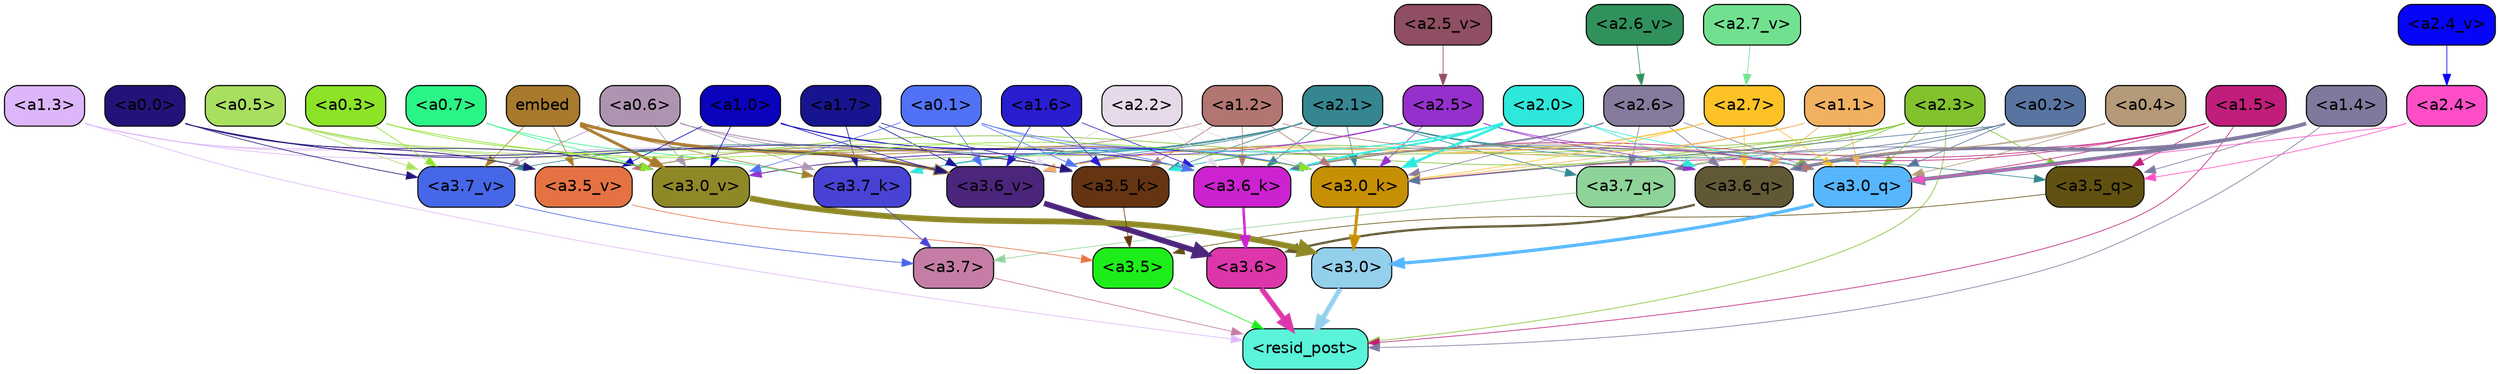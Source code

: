 strict digraph "" {
	graph [bgcolor=transparent,
		layout=dot,
		overlap=false,
		splines=true
	];
	"<a3.7>"	[color=black,
		fillcolor="#c57da6",
		fontname=Helvetica,
		shape=box,
		style="filled, rounded"];
	"<resid_post>"	[color=black,
		fillcolor="#59f4da",
		fontname=Helvetica,
		shape=box,
		style="filled, rounded"];
	"<a3.7>" -> "<resid_post>"	[color="#c57da6",
		penwidth=0.6239100098609924];
	"<a3.6>"	[color=black,
		fillcolor="#dd36aa",
		fontname=Helvetica,
		shape=box,
		style="filled, rounded"];
	"<a3.6>" -> "<resid_post>"	[color="#dd36aa",
		penwidth=4.569062113761902];
	"<a3.5>"	[color=black,
		fillcolor="#1dee19",
		fontname=Helvetica,
		shape=box,
		style="filled, rounded"];
	"<a3.5>" -> "<resid_post>"	[color="#1dee19",
		penwidth=0.6];
	"<a3.0>"	[color=black,
		fillcolor="#94d0ec",
		fontname=Helvetica,
		shape=box,
		style="filled, rounded"];
	"<a3.0>" -> "<resid_post>"	[color="#94d0ec",
		penwidth=4.283544182777405];
	"<a2.3>"	[color=black,
		fillcolor="#81c22d",
		fontname=Helvetica,
		shape=box,
		style="filled, rounded"];
	"<a2.3>" -> "<resid_post>"	[color="#81c22d",
		penwidth=0.6];
	"<a3.7_q>"	[color=black,
		fillcolor="#8ed398",
		fontname=Helvetica,
		shape=box,
		style="filled, rounded"];
	"<a2.3>" -> "<a3.7_q>"	[color="#81c22d",
		penwidth=0.6];
	"<a3.6_q>"	[color=black,
		fillcolor="#615936",
		fontname=Helvetica,
		shape=box,
		style="filled, rounded"];
	"<a2.3>" -> "<a3.6_q>"	[color="#81c22d",
		penwidth=0.6];
	"<a3.5_q>"	[color=black,
		fillcolor="#615111",
		fontname=Helvetica,
		shape=box,
		style="filled, rounded"];
	"<a2.3>" -> "<a3.5_q>"	[color="#81c22d",
		penwidth=0.6];
	"<a3.0_q>"	[color=black,
		fillcolor="#56b6fe",
		fontname=Helvetica,
		shape=box,
		style="filled, rounded"];
	"<a2.3>" -> "<a3.0_q>"	[color="#81c22d",
		penwidth=0.6];
	"<a3.0_k>"	[color=black,
		fillcolor="#c68f04",
		fontname=Helvetica,
		shape=box,
		style="filled, rounded"];
	"<a2.3>" -> "<a3.0_k>"	[color="#81c22d",
		penwidth=0.6];
	"<a3.6_v>"	[color=black,
		fillcolor="#4c257c",
		fontname=Helvetica,
		shape=box,
		style="filled, rounded"];
	"<a2.3>" -> "<a3.6_v>"	[color="#81c22d",
		penwidth=0.6];
	"<a3.5_v>"	[color=black,
		fillcolor="#e57243",
		fontname=Helvetica,
		shape=box,
		style="filled, rounded"];
	"<a2.3>" -> "<a3.5_v>"	[color="#81c22d",
		penwidth=0.6];
	"<a3.0_v>"	[color=black,
		fillcolor="#8f8827",
		fontname=Helvetica,
		shape=box,
		style="filled, rounded"];
	"<a2.3>" -> "<a3.0_v>"	[color="#81c22d",
		penwidth=0.6];
	"<a1.5>"	[color=black,
		fillcolor="#c11d7b",
		fontname=Helvetica,
		shape=box,
		style="filled, rounded"];
	"<a1.5>" -> "<resid_post>"	[color="#c11d7b",
		penwidth=0.6];
	"<a1.5>" -> "<a3.6_q>"	[color="#c11d7b",
		penwidth=0.6];
	"<a1.5>" -> "<a3.5_q>"	[color="#c11d7b",
		penwidth=0.6];
	"<a1.5>" -> "<a3.0_q>"	[color="#c11d7b",
		penwidth=0.6];
	"<a3.6_k>"	[color=black,
		fillcolor="#cc22d0",
		fontname=Helvetica,
		shape=box,
		style="filled, rounded"];
	"<a1.5>" -> "<a3.6_k>"	[color="#c11d7b",
		penwidth=0.6];
	"<a1.5>" -> "<a3.0_k>"	[color="#c11d7b",
		penwidth=0.6];
	"<a1.4>"	[color=black,
		fillcolor="#7e799d",
		fontname=Helvetica,
		shape=box,
		style="filled, rounded"];
	"<a1.4>" -> "<resid_post>"	[color="#7e799d",
		penwidth=0.6];
	"<a1.4>" -> "<a3.7_q>"	[color="#7e799d",
		penwidth=0.6];
	"<a1.4>" -> "<a3.6_q>"	[color="#7e799d",
		penwidth=2.7536282539367676];
	"<a1.4>" -> "<a3.5_q>"	[color="#7e799d",
		penwidth=0.6];
	"<a1.4>" -> "<a3.0_q>"	[color="#7e799d",
		penwidth=3.3369133472442627];
	"<a1.3>"	[color=black,
		fillcolor="#ddb6fa",
		fontname=Helvetica,
		shape=box,
		style="filled, rounded"];
	"<a1.3>" -> "<resid_post>"	[color="#ddb6fa",
		penwidth=0.6];
	"<a1.3>" -> "<a3.6_v>"	[color="#ddb6fa",
		penwidth=0.6];
	"<a1.3>" -> "<a3.5_v>"	[color="#ddb6fa",
		penwidth=0.6];
	"<a1.3>" -> "<a3.0_v>"	[color="#ddb6fa",
		penwidth=0.6];
	"<a3.7_q>" -> "<a3.7>"	[color="#8ed398",
		penwidth=0.6];
	"<a3.6_q>" -> "<a3.6>"	[color="#615936",
		penwidth=2.0344843566417694];
	"<a3.5_q>" -> "<a3.5>"	[color="#615111",
		penwidth=0.6];
	"<a3.0_q>" -> "<a3.0>"	[color="#56b6fe",
		penwidth=2.863015294075012];
	"<a3.7_k>"	[color=black,
		fillcolor="#4843d4",
		fontname=Helvetica,
		shape=box,
		style="filled, rounded"];
	"<a3.7_k>" -> "<a3.7>"	[color="#4843d4",
		penwidth=0.6];
	"<a3.6_k>" -> "<a3.6>"	[color="#cc22d0",
		penwidth=2.1770318150520325];
	"<a3.5_k>"	[color=black,
		fillcolor="#653413",
		fontname=Helvetica,
		shape=box,
		style="filled, rounded"];
	"<a3.5_k>" -> "<a3.5>"	[color="#653413",
		penwidth=0.6];
	"<a3.0_k>" -> "<a3.0>"	[color="#c68f04",
		penwidth=2.6323853135108948];
	"<a3.7_v>"	[color=black,
		fillcolor="#4667e7",
		fontname=Helvetica,
		shape=box,
		style="filled, rounded"];
	"<a3.7_v>" -> "<a3.7>"	[color="#4667e7",
		penwidth=0.6];
	"<a3.6_v>" -> "<a3.6>"	[color="#4c257c",
		penwidth=4.972373723983765];
	"<a3.5_v>" -> "<a3.5>"	[color="#e57243",
		penwidth=0.6];
	"<a3.0_v>" -> "<a3.0>"	[color="#8f8827",
		penwidth=5.1638524532318115];
	"<a2.6>"	[color=black,
		fillcolor="#867a9d",
		fontname=Helvetica,
		shape=box,
		style="filled, rounded"];
	"<a2.6>" -> "<a3.7_q>"	[color="#867a9d",
		penwidth=0.6];
	"<a2.6>" -> "<a3.6_q>"	[color="#867a9d",
		penwidth=0.6];
	"<a2.6>" -> "<a3.0_q>"	[color="#867a9d",
		penwidth=0.6];
	"<a2.6>" -> "<a3.7_k>"	[color="#867a9d",
		penwidth=0.6];
	"<a2.6>" -> "<a3.6_k>"	[color="#867a9d",
		penwidth=0.6];
	"<a2.6>" -> "<a3.5_k>"	[color="#867a9d",
		penwidth=0.6];
	"<a2.6>" -> "<a3.0_k>"	[color="#867a9d",
		penwidth=0.6];
	"<a2.1>"	[color=black,
		fillcolor="#358691",
		fontname=Helvetica,
		shape=box,
		style="filled, rounded"];
	"<a2.1>" -> "<a3.7_q>"	[color="#358691",
		penwidth=0.6];
	"<a2.1>" -> "<a3.6_q>"	[color="#358691",
		penwidth=0.6];
	"<a2.1>" -> "<a3.5_q>"	[color="#358691",
		penwidth=0.6];
	"<a2.1>" -> "<a3.0_q>"	[color="#358691",
		penwidth=0.6];
	"<a2.1>" -> "<a3.7_k>"	[color="#358691",
		penwidth=0.6];
	"<a2.1>" -> "<a3.6_k>"	[color="#358691",
		penwidth=0.6];
	"<a2.1>" -> "<a3.5_k>"	[color="#358691",
		penwidth=0.6];
	"<a2.1>" -> "<a3.0_k>"	[color="#358691",
		penwidth=0.6];
	"<a2.1>" -> "<a3.7_v>"	[color="#358691",
		penwidth=0.6];
	"<a2.1>" -> "<a3.6_v>"	[color="#358691",
		penwidth=0.6];
	"<a2.1>" -> "<a3.0_v>"	[color="#358691",
		penwidth=0.6];
	"<a2.7>"	[color=black,
		fillcolor="#fcc226",
		fontname=Helvetica,
		shape=box,
		style="filled, rounded"];
	"<a2.7>" -> "<a3.6_q>"	[color="#fcc226",
		penwidth=0.6];
	"<a2.7>" -> "<a3.0_q>"	[color="#fcc226",
		penwidth=0.6];
	"<a2.7>" -> "<a3.6_k>"	[color="#fcc226",
		penwidth=0.6];
	"<a2.7>" -> "<a3.0_k>"	[color="#fcc226",
		penwidth=0.6];
	"<a2.7>" -> "<a3.6_v>"	[color="#fcc226",
		penwidth=0.6];
	"<a2.5>"	[color=black,
		fillcolor="#9530cd",
		fontname=Helvetica,
		shape=box,
		style="filled, rounded"];
	"<a2.5>" -> "<a3.6_q>"	[color="#9530cd",
		penwidth=0.6];
	"<a2.5>" -> "<a3.0_q>"	[color="#9530cd",
		penwidth=0.6];
	"<a2.5>" -> "<a3.0_k>"	[color="#9530cd",
		penwidth=0.6];
	"<a2.5>" -> "<a3.6_v>"	[color="#9530cd",
		penwidth=0.6];
	"<a2.5>" -> "<a3.0_v>"	[color="#9530cd",
		penwidth=0.6];
	"<a2.0>"	[color=black,
		fillcolor="#2de8db",
		fontname=Helvetica,
		shape=box,
		style="filled, rounded"];
	"<a2.0>" -> "<a3.6_q>"	[color="#2de8db",
		penwidth=0.6];
	"<a2.0>" -> "<a3.0_q>"	[color="#2de8db",
		penwidth=0.6];
	"<a2.0>" -> "<a3.7_k>"	[color="#2de8db",
		penwidth=0.6];
	"<a2.0>" -> "<a3.6_k>"	[color="#2de8db",
		penwidth=1.7047871947288513];
	"<a2.0>" -> "<a3.5_k>"	[color="#2de8db",
		penwidth=0.6];
	"<a2.0>" -> "<a3.0_k>"	[color="#2de8db",
		penwidth=2.239806979894638];
	"<a1.1>"	[color=black,
		fillcolor="#f2b160",
		fontname=Helvetica,
		shape=box,
		style="filled, rounded"];
	"<a1.1>" -> "<a3.6_q>"	[color="#f2b160",
		penwidth=0.6];
	"<a1.1>" -> "<a3.0_q>"	[color="#f2b160",
		penwidth=0.6];
	"<a1.1>" -> "<a3.0_k>"	[color="#f2b160",
		penwidth=0.6];
	"<a1.1>" -> "<a3.6_v>"	[color="#f2b160",
		penwidth=0.6];
	"<a0.4>"	[color=black,
		fillcolor="#b49a78",
		fontname=Helvetica,
		shape=box,
		style="filled, rounded"];
	"<a0.4>" -> "<a3.6_q>"	[color="#b49a78",
		penwidth=0.6];
	"<a0.4>" -> "<a3.0_q>"	[color="#b49a78",
		penwidth=0.6];
	"<a0.4>" -> "<a3.6_k>"	[color="#b49a78",
		penwidth=0.6];
	"<a0.2>"	[color=black,
		fillcolor="#5874a1",
		fontname=Helvetica,
		shape=box,
		style="filled, rounded"];
	"<a0.2>" -> "<a3.6_q>"	[color="#5874a1",
		penwidth=0.6];
	"<a0.2>" -> "<a3.0_q>"	[color="#5874a1",
		penwidth=0.6];
	"<a0.2>" -> "<a3.6_k>"	[color="#5874a1",
		penwidth=0.6];
	"<a0.2>" -> "<a3.0_k>"	[color="#5874a1",
		penwidth=0.6];
	"<a2.4>"	[color=black,
		fillcolor="#fe4ec7",
		fontname=Helvetica,
		shape=box,
		style="filled, rounded"];
	"<a2.4>" -> "<a3.5_q>"	[color="#fe4ec7",
		penwidth=0.6];
	"<a2.4>" -> "<a3.0_q>"	[color="#fe4ec7",
		penwidth=0.6];
	"<a1.2>"	[color=black,
		fillcolor="#b27672",
		fontname=Helvetica,
		shape=box,
		style="filled, rounded"];
	"<a1.2>" -> "<a3.0_q>"	[color="#b27672",
		penwidth=0.6];
	"<a1.2>" -> "<a3.6_k>"	[color="#b27672",
		penwidth=0.6];
	"<a1.2>" -> "<a3.5_k>"	[color="#b27672",
		penwidth=0.6];
	"<a1.2>" -> "<a3.0_k>"	[color="#b27672",
		penwidth=0.6];
	"<a1.2>" -> "<a3.5_v>"	[color="#b27672",
		penwidth=0.6];
	"<a1.7>"	[color=black,
		fillcolor="#17148f",
		fontname=Helvetica,
		shape=box,
		style="filled, rounded"];
	"<a1.7>" -> "<a3.7_k>"	[color="#17148f",
		penwidth=0.6];
	"<a1.7>" -> "<a3.5_k>"	[color="#17148f",
		penwidth=0.6];
	"<a1.7>" -> "<a3.6_v>"	[color="#17148f",
		penwidth=0.6];
	"<a0.7>"	[color=black,
		fillcolor="#2af587",
		fontname=Helvetica,
		shape=box,
		style="filled, rounded"];
	"<a0.7>" -> "<a3.7_k>"	[color="#2af587",
		penwidth=0.6];
	"<a0.7>" -> "<a3.0_v>"	[color="#2af587",
		penwidth=0.6];
	"<a0.6>"	[color=black,
		fillcolor="#ae94b0",
		fontname=Helvetica,
		shape=box,
		style="filled, rounded"];
	"<a0.6>" -> "<a3.7_k>"	[color="#ae94b0",
		penwidth=0.6];
	"<a0.6>" -> "<a3.6_k>"	[color="#ae94b0",
		penwidth=0.6];
	"<a0.6>" -> "<a3.0_k>"	[color="#ae94b0",
		penwidth=0.6];
	"<a0.6>" -> "<a3.7_v>"	[color="#ae94b0",
		penwidth=0.6];
	"<a0.6>" -> "<a3.6_v>"	[color="#ae94b0",
		penwidth=0.6];
	"<a0.6>" -> "<a3.0_v>"	[color="#ae94b0",
		penwidth=0.6];
	embed	[color=black,
		fillcolor="#a77a2d",
		fontname=Helvetica,
		shape=box,
		style="filled, rounded"];
	embed -> "<a3.7_k>"	[color="#a77a2d",
		penwidth=0.6];
	embed -> "<a3.6_k>"	[color="#a77a2d",
		penwidth=0.6];
	embed -> "<a3.5_k>"	[color="#a77a2d",
		penwidth=0.6];
	embed -> "<a3.0_k>"	[color="#a77a2d",
		penwidth=0.6];
	embed -> "<a3.7_v>"	[color="#a77a2d",
		penwidth=0.6];
	embed -> "<a3.6_v>"	[color="#a77a2d",
		penwidth=2.7369276881217957];
	embed -> "<a3.5_v>"	[color="#a77a2d",
		penwidth=0.6];
	embed -> "<a3.0_v>"	[color="#a77a2d",
		penwidth=2.5778204202651978];
	"<a2.2>"	[color=black,
		fillcolor="#e6d9e9",
		fontname=Helvetica,
		shape=box,
		style="filled, rounded"];
	"<a2.2>" -> "<a3.6_k>"	[color="#e6d9e9",
		penwidth=0.6];
	"<a2.2>" -> "<a3.0_k>"	[color="#e6d9e9",
		penwidth=0.6];
	"<a2.2>" -> "<a3.6_v>"	[color="#e6d9e9",
		penwidth=0.6];
	"<a1.6>"	[color=black,
		fillcolor="#281dcf",
		fontname=Helvetica,
		shape=box,
		style="filled, rounded"];
	"<a1.6>" -> "<a3.6_k>"	[color="#281dcf",
		penwidth=0.6];
	"<a1.6>" -> "<a3.5_k>"	[color="#281dcf",
		penwidth=0.6];
	"<a1.6>" -> "<a3.6_v>"	[color="#281dcf",
		penwidth=0.6];
	"<a1.0>"	[color=black,
		fillcolor="#0b02bd",
		fontname=Helvetica,
		shape=box,
		style="filled, rounded"];
	"<a1.0>" -> "<a3.6_k>"	[color="#0b02bd",
		penwidth=0.6];
	"<a1.0>" -> "<a3.0_k>"	[color="#0b02bd",
		penwidth=0.6];
	"<a1.0>" -> "<a3.6_v>"	[color="#0b02bd",
		penwidth=0.6];
	"<a1.0>" -> "<a3.5_v>"	[color="#0b02bd",
		penwidth=0.6];
	"<a1.0>" -> "<a3.0_v>"	[color="#0b02bd",
		penwidth=0.6];
	"<a0.5>"	[color=black,
		fillcolor="#a9df5f",
		fontname=Helvetica,
		shape=box,
		style="filled, rounded"];
	"<a0.5>" -> "<a3.6_k>"	[color="#a9df5f",
		penwidth=0.6];
	"<a0.5>" -> "<a3.7_v>"	[color="#a9df5f",
		penwidth=0.6];
	"<a0.5>" -> "<a3.6_v>"	[color="#a9df5f",
		penwidth=0.6];
	"<a0.5>" -> "<a3.5_v>"	[color="#a9df5f",
		penwidth=0.6];
	"<a0.5>" -> "<a3.0_v>"	[color="#a9df5f",
		penwidth=0.6];
	"<a0.1>"	[color=black,
		fillcolor="#5172f7",
		fontname=Helvetica,
		shape=box,
		style="filled, rounded"];
	"<a0.1>" -> "<a3.6_k>"	[color="#5172f7",
		penwidth=0.6];
	"<a0.1>" -> "<a3.5_k>"	[color="#5172f7",
		penwidth=0.6];
	"<a0.1>" -> "<a3.0_k>"	[color="#5172f7",
		penwidth=0.6];
	"<a0.1>" -> "<a3.6_v>"	[color="#5172f7",
		penwidth=0.6];
	"<a0.1>" -> "<a3.0_v>"	[color="#5172f7",
		penwidth=0.6];
	"<a0.0>"	[color=black,
		fillcolor="#231379",
		fontname=Helvetica,
		shape=box,
		style="filled, rounded"];
	"<a0.0>" -> "<a3.5_k>"	[color="#231379",
		penwidth=0.6];
	"<a0.0>" -> "<a3.7_v>"	[color="#231379",
		penwidth=0.6];
	"<a0.0>" -> "<a3.6_v>"	[color="#231379",
		penwidth=0.6];
	"<a0.0>" -> "<a3.5_v>"	[color="#231379",
		penwidth=0.6];
	"<a0.0>" -> "<a3.0_v>"	[color="#231379",
		penwidth=0.6];
	"<a0.3>"	[color=black,
		fillcolor="#8ce328",
		fontname=Helvetica,
		shape=box,
		style="filled, rounded"];
	"<a0.3>" -> "<a3.0_k>"	[color="#8ce328",
		penwidth=0.6];
	"<a0.3>" -> "<a3.7_v>"	[color="#8ce328",
		penwidth=0.6];
	"<a0.3>" -> "<a3.0_v>"	[color="#8ce328",
		penwidth=0.6];
	"<a2.7_v>"	[color=black,
		fillcolor="#71e190",
		fontname=Helvetica,
		shape=box,
		style="filled, rounded"];
	"<a2.7_v>" -> "<a2.7>"	[color="#71e190",
		penwidth=0.6];
	"<a2.6_v>"	[color=black,
		fillcolor="#30915c",
		fontname=Helvetica,
		shape=box,
		style="filled, rounded"];
	"<a2.6_v>" -> "<a2.6>"	[color="#30915c",
		penwidth=0.6];
	"<a2.5_v>"	[color=black,
		fillcolor="#8f4e61",
		fontname=Helvetica,
		shape=box,
		style="filled, rounded"];
	"<a2.5_v>" -> "<a2.5>"	[color="#8f4e61",
		penwidth=0.6];
	"<a2.4_v>"	[color=black,
		fillcolor="#0605f9",
		fontname=Helvetica,
		shape=box,
		style="filled, rounded"];
	"<a2.4_v>" -> "<a2.4>"	[color="#0605f9",
		penwidth=0.6];
}
